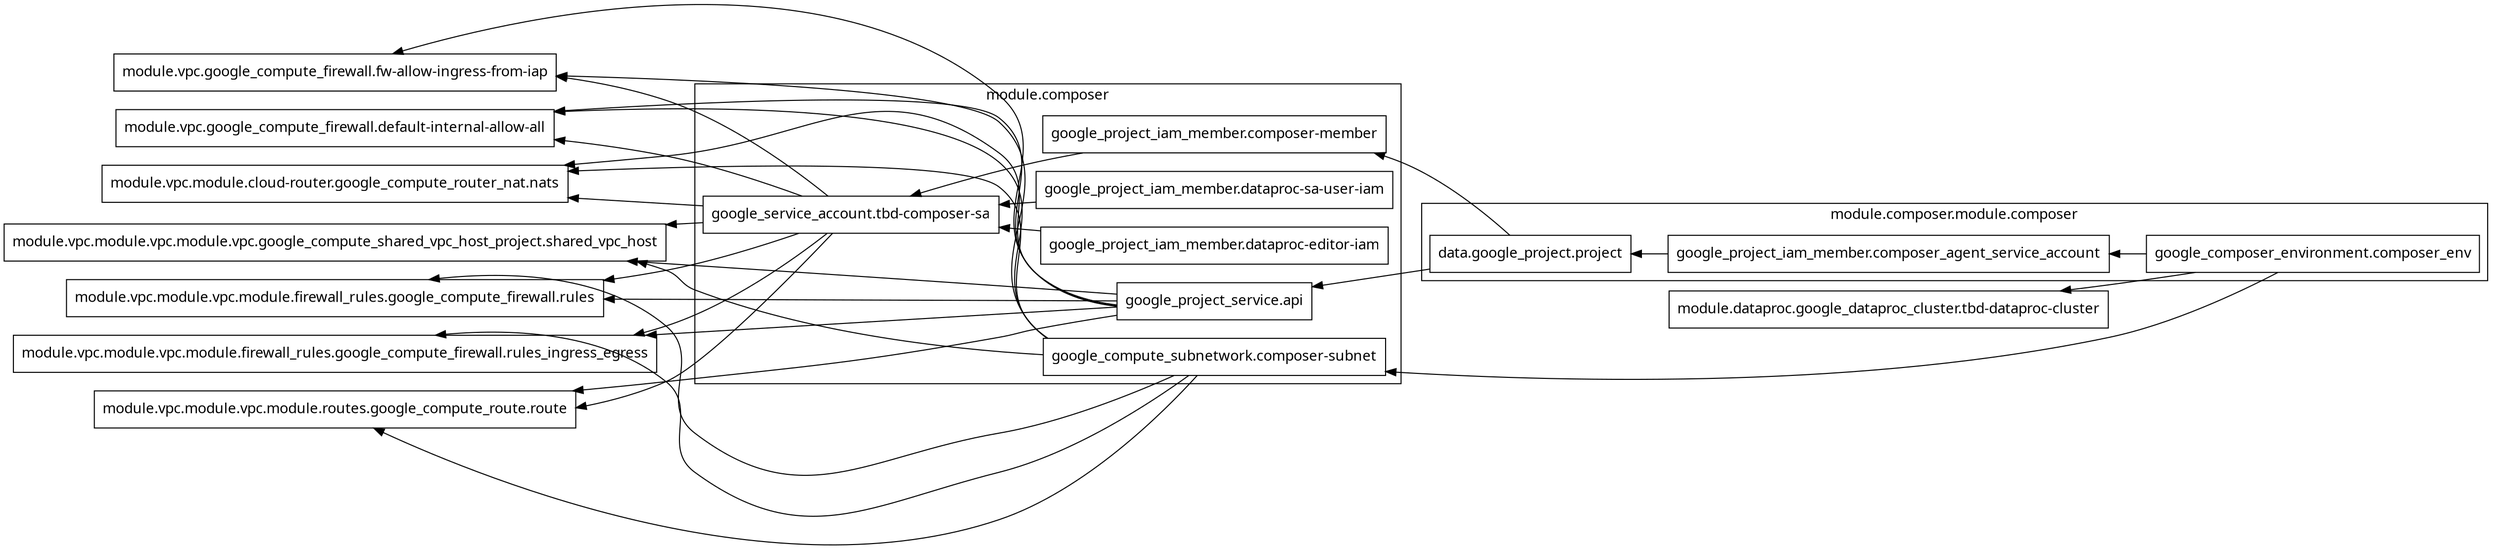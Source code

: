 digraph G {
  rankdir = "RL";
  node [shape = rect, fontname = "sans-serif"];
  
  // Moduł Composer
  subgraph "cluster_module.composer" {
    label = "module.composer"
    fontname = "sans-serif"
    "module.composer.google_compute_subnetwork.composer-subnet" [label="google_compute_subnetwork.composer-subnet"];
    "module.composer.google_project_iam_member.composer-member" [label="google_project_iam_member.composer-member"];
    "module.composer.google_project_iam_member.dataproc-editor-iam" [label="google_project_iam_member.dataproc-editor-iam"];
    "module.composer.google_project_iam_member.dataproc-sa-user-iam" [label="google_project_iam_member.dataproc-sa-user-iam"];
    "module.composer.google_project_service.api" [label="google_project_service.api"];
    "module.composer.google_service_account.tbd-composer-sa" [label="google_service_account.tbd-composer-sa"];
  }
  
  subgraph "cluster_module.composer.module.composer" {
    label = "module.composer.module.composer"
    fontname = "sans-serif"
    "module.composer.module.composer.data.google_project.project" [label="data.google_project.project"];
    "module.composer.module.composer.google_composer_environment.composer_env" [label="google_composer_environment.composer_env"];
    "module.composer.module.composer.google_project_iam_member.composer_agent_service_account" [label="google_project_iam_member.composer_agent_service_account"];
  }
  
  // Połączenia w module Composer
  "module.composer.google_compute_subnetwork.composer-subnet" -> "module.vpc.google_compute_firewall.default-internal-allow-all";
  "module.composer.google_compute_subnetwork.composer-subnet" -> "module.vpc.google_compute_firewall.fw-allow-ingress-from-iap";
  "module.composer.google_compute_subnetwork.composer-subnet" -> "module.vpc.module.cloud-router.google_compute_router_nat.nats";
  "module.composer.google_compute_subnetwork.composer-subnet" -> "module.vpc.module.vpc.module.firewall_rules.google_compute_firewall.rules";
  "module.composer.google_compute_subnetwork.composer-subnet" -> "module.vpc.module.vpc.module.firewall_rules.google_compute_firewall.rules_ingress_egress";
  "module.composer.google_compute_subnetwork.composer-subnet" -> "module.vpc.module.vpc.module.routes.google_compute_route.route";
  "module.composer.google_compute_subnetwork.composer-subnet" -> "module.vpc.module.vpc.module.vpc.google_compute_shared_vpc_host_project.shared_vpc_host";
  
  "module.composer.google_project_iam_member.composer-member" -> "module.composer.google_service_account.tbd-composer-sa";
  "module.composer.google_project_iam_member.dataproc-editor-iam" -> "module.composer.google_service_account.tbd-composer-sa";
  "module.composer.google_project_iam_member.dataproc-sa-user-iam" -> "module.composer.google_service_account.tbd-composer-sa";
  "module.composer.google_project_service.api" -> "module.vpc.google_compute_firewall.default-internal-allow-all";
  "module.composer.google_project_service.api" -> "module.vpc.google_compute_firewall.fw-allow-ingress-from-iap";
  "module.composer.google_project_service.api" -> "module.vpc.module.cloud-router.google_compute_router_nat.nats";
  "module.composer.google_project_service.api" -> "module.vpc.module.vpc.module.firewall_rules.google_compute_firewall.rules";
  "module.composer.google_project_service.api" -> "module.vpc.module.vpc.module.firewall_rules.google_compute_firewall.rules_ingress_egress";
  "module.composer.google_project_service.api" -> "module.vpc.module.vpc.module.routes.google_compute_route.route";
  "module.composer.google_project_service.api" -> "module.vpc.module.vpc.module.vpc.google_compute_shared_vpc_host_project.shared_vpc_host";
  
  "module.composer.google_service_account.tbd-composer-sa" -> "module.vpc.google_compute_firewall.default-internal-allow-all";
  "module.composer.google_service_account.tbd-composer-sa" -> "module.vpc.google_compute_firewall.fw-allow-ingress-from-iap";
  "module.composer.google_service_account.tbd-composer-sa" -> "module.vpc.module.cloud-router.google_compute_router_nat.nats";
  "module.composer.google_service_account.tbd-composer-sa" -> "module.vpc.module.vpc.module.firewall_rules.google_compute_firewall.rules";
  "module.composer.google_service_account.tbd-composer-sa" -> "module.vpc.module.vpc.module.firewall_rules.google_compute_firewall.rules_ingress_egress";
  "module.composer.google_service_account.tbd-composer-sa" -> "module.vpc.module.vpc.module.routes.google_compute_route.route";
  "module.composer.google_service_account.tbd-composer-sa" -> "module.vpc.module.vpc.module.vpc.google_compute_shared_vpc_host_project.shared_vpc_host";
  
  "module.composer.module.composer.data.google_project.project" -> "module.composer.google_project_iam_member.composer-member";
  "module.composer.module.composer.data.google_project.project" -> "module.composer.google_project_service.api";
  "module.composer.module.composer.google_composer_environment.composer_env" -> "module.composer.google_compute_subnetwork.composer-subnet";
  "module.composer.module.composer.google_composer_environment.composer_env" -> "module.composer.module.composer.google_project_iam_member.composer_agent_service_account";
  "module.composer.module.composer.google_composer_environment.composer_env" -> "module.dataproc.google_dataproc_cluster.tbd-dataproc-cluster";
  "module.composer.module.composer.google_project_iam_member.composer_agent_service_account" -> "module.composer.module.composer.data.google_project.project";
}
